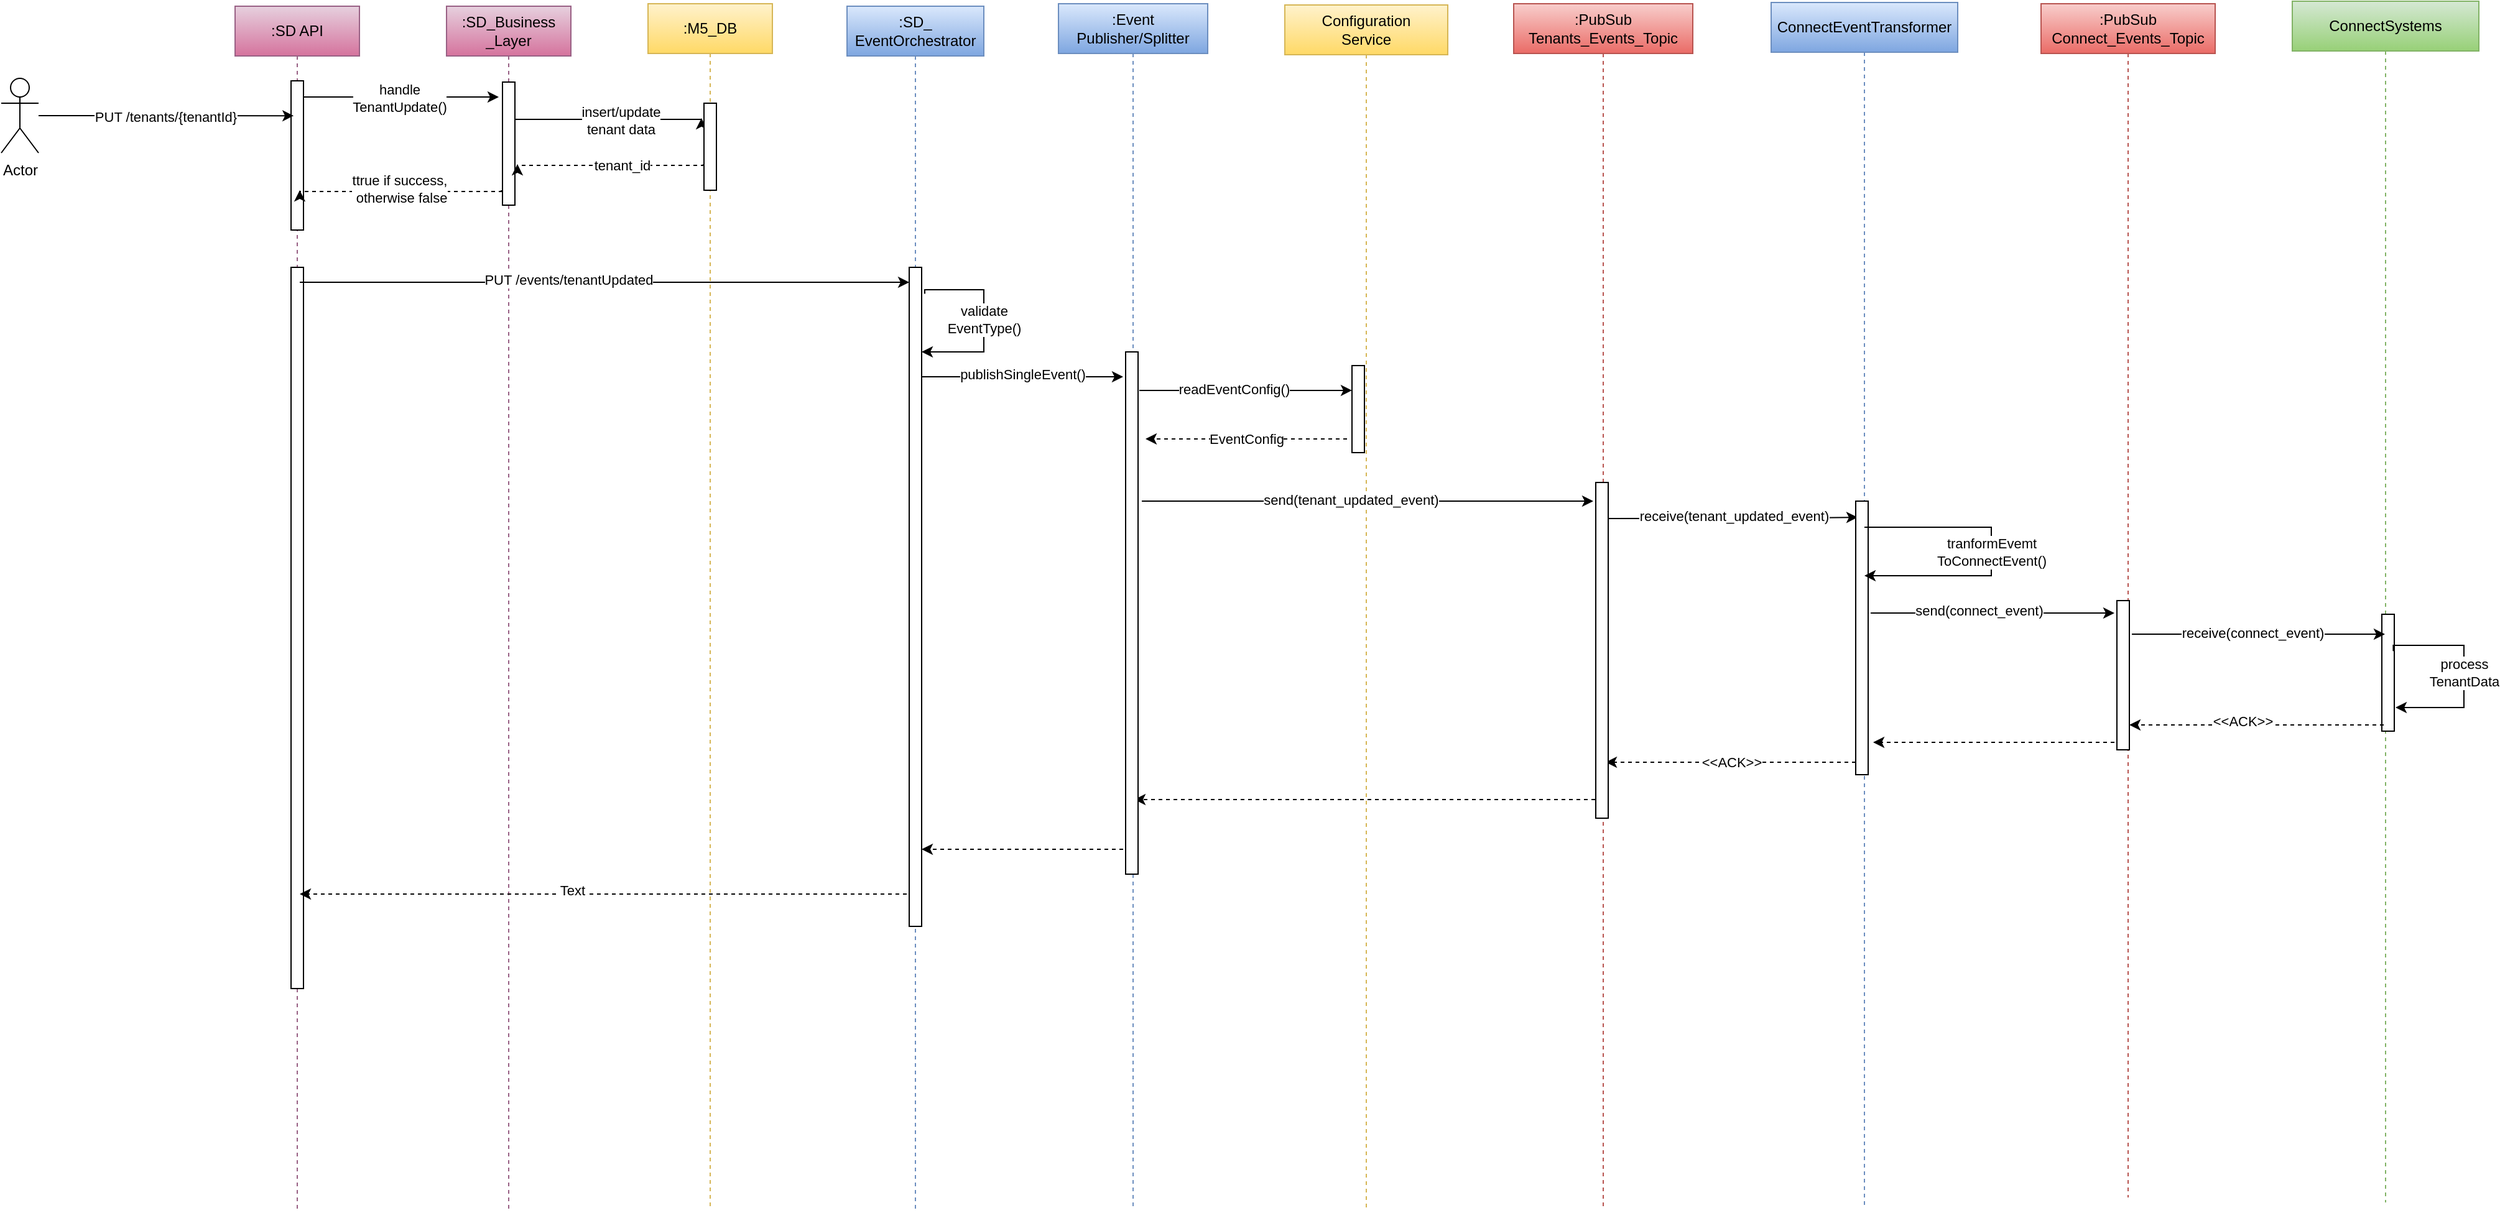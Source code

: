 <mxfile version="14.6.6" type="github">
  <diagram id="wsVGVrC98OWO0jVeLgIM" name="Page-1">
    <mxGraphModel dx="1869" dy="519" grid="1" gridSize="10" guides="1" tooltips="1" connect="1" arrows="1" fold="1" page="1" pageScale="1" pageWidth="850" pageHeight="1100" math="0" shadow="0">
      <root>
        <mxCell id="0" />
        <mxCell id="1" parent="0" />
        <mxCell id="pbnO0-b55QIynApQWYvF-12" style="edgeStyle=orthogonalEdgeStyle;rounded=0;orthogonalLoop=1;jettySize=auto;html=1;dashed=1;" parent="1" edge="1" source="zY8nQpZTPycgjdo67CNM-5">
          <mxGeometry relative="1" as="geometry">
            <mxPoint x="801" y="730" as="sourcePoint" />
            <mxPoint x="631" y="730" as="targetPoint" />
            <Array as="points">
              <mxPoint x="801" y="730" />
              <mxPoint x="801" y="730" />
            </Array>
          </mxGeometry>
        </mxCell>
        <mxCell id="pbnO0-b55QIynApQWYvF-11" value="&amp;lt;&amp;lt;ACK&amp;gt;&amp;gt;" style="edgeStyle=orthogonalEdgeStyle;rounded=0;orthogonalLoop=1;jettySize=auto;html=1;dashed=1;" parent="1" edge="1" source="NcaAzx0GMSJCMoGykMSQ-7">
          <mxGeometry relative="1" as="geometry">
            <mxPoint x="1180" y="700" as="sourcePoint" />
            <mxPoint x="1010" y="700" as="targetPoint" />
            <Array as="points">
              <mxPoint x="1185" y="700" />
              <mxPoint x="1185" y="700" />
            </Array>
          </mxGeometry>
        </mxCell>
        <mxCell id="pbnO0-b55QIynApQWYvF-9" style="edgeStyle=orthogonalEdgeStyle;rounded=0;orthogonalLoop=1;jettySize=auto;html=1;dashed=1;" parent="1" edge="1">
          <mxGeometry relative="1" as="geometry">
            <mxPoint x="1419" y="684" as="sourcePoint" />
            <mxPoint x="1225" y="684" as="targetPoint" />
            <Array as="points">
              <mxPoint x="1300.5" y="684" />
              <mxPoint x="1300.5" y="684" />
            </Array>
          </mxGeometry>
        </mxCell>
        <mxCell id="LciNZHoeIJGy0Ymbf-tn-1" style="edgeStyle=orthogonalEdgeStyle;rounded=0;orthogonalLoop=1;jettySize=auto;html=1;" parent="1" edge="1">
          <mxGeometry relative="1" as="geometry">
            <Array as="points">
              <mxPoint x="60" y="165" />
              <mxPoint x="60" y="165" />
            </Array>
            <mxPoint x="-42.5" y="165" as="sourcePoint" />
            <mxPoint x="120" y="165" as="targetPoint" />
          </mxGeometry>
        </mxCell>
        <mxCell id="6ORIFXL9XryPlKBzF7-T-1" value="handle&lt;br&gt;TenantUpdate()" style="edgeLabel;html=1;align=center;verticalAlign=middle;resizable=0;points=[];" parent="LciNZHoeIJGy0Ymbf-tn-1" vertex="1" connectable="0">
          <mxGeometry x="-0.145" y="-1" relative="1" as="geometry">
            <mxPoint x="13" as="offset" />
          </mxGeometry>
        </mxCell>
        <mxCell id="zY8nQpZTPycgjdo67CNM-1" value=":SD API" style="shape=umlLifeline;perimeter=lifelinePerimeter;whiteSpace=wrap;html=1;container=1;collapsible=0;recursiveResize=0;outlineConnect=0;gradientColor=#d5739d;fillColor=#e6d0de;strokeColor=#996185;" parent="1" vertex="1">
          <mxGeometry x="-92" y="92" width="100" height="968" as="geometry" />
        </mxCell>
        <mxCell id="LciNZHoeIJGy0Ymbf-tn-8" value="" style="html=1;points=[];perimeter=orthogonalPerimeter;" parent="zY8nQpZTPycgjdo67CNM-1" vertex="1">
          <mxGeometry x="45" y="60" width="10" height="120" as="geometry" />
        </mxCell>
        <mxCell id="LciNZHoeIJGy0Ymbf-tn-9" value="" style="html=1;points=[];perimeter=orthogonalPerimeter;" parent="zY8nQpZTPycgjdo67CNM-1" vertex="1">
          <mxGeometry x="45" y="210" width="10" height="580" as="geometry" />
        </mxCell>
        <mxCell id="LciNZHoeIJGy0Ymbf-tn-2" style="edgeStyle=orthogonalEdgeStyle;rounded=0;orthogonalLoop=1;jettySize=auto;html=1;entryX=-0.2;entryY=0.171;entryDx=0;entryDy=0;entryPerimeter=0;" parent="1" target="WMuNeyWW8-c9EEjek8OY-57" edge="1">
          <mxGeometry relative="1" as="geometry">
            <mxPoint x="127.5" y="184" as="sourcePoint" />
            <mxPoint x="289.5" y="183" as="targetPoint" />
            <Array as="points">
              <mxPoint x="128" y="183" />
            </Array>
          </mxGeometry>
        </mxCell>
        <mxCell id="R8Q6Vh__NJ2kKphbZyZh-1" value="insert/update&lt;br&gt;tenant data" style="edgeLabel;html=1;align=center;verticalAlign=middle;resizable=0;points=[];" vertex="1" connectable="0" parent="LciNZHoeIJGy0Ymbf-tn-2">
          <mxGeometry x="0.157" y="-1" relative="1" as="geometry">
            <mxPoint as="offset" />
          </mxGeometry>
        </mxCell>
        <mxCell id="zY8nQpZTPycgjdo67CNM-2" value=":SD_Business _Layer" style="shape=umlLifeline;perimeter=lifelinePerimeter;whiteSpace=wrap;html=1;container=1;collapsible=0;recursiveResize=0;outlineConnect=0;gradientColor=#d5739d;fillColor=#e6d0de;strokeColor=#996185;" parent="1" vertex="1">
          <mxGeometry x="78" y="92" width="100" height="968" as="geometry" />
        </mxCell>
        <mxCell id="LciNZHoeIJGy0Ymbf-tn-10" value="" style="html=1;points=[];perimeter=orthogonalPerimeter;" parent="zY8nQpZTPycgjdo67CNM-2" vertex="1">
          <mxGeometry x="45" y="61" width="10" height="99" as="geometry" />
        </mxCell>
        <mxCell id="zY8nQpZTPycgjdo67CNM-3" value=":SD_ EventOrchestrator" style="shape=umlLifeline;perimeter=lifelinePerimeter;whiteSpace=wrap;html=1;container=1;collapsible=0;recursiveResize=0;outlineConnect=0;gradientColor=#7ea6e0;fillColor=#dae8fc;strokeColor=#6c8ebf;" parent="1" vertex="1">
          <mxGeometry x="400" y="92" width="110" height="968" as="geometry" />
        </mxCell>
        <mxCell id="LciNZHoeIJGy0Ymbf-tn-13" value="" style="html=1;points=[];perimeter=orthogonalPerimeter;" parent="zY8nQpZTPycgjdo67CNM-3" vertex="1">
          <mxGeometry x="50" y="210" width="10" height="530" as="geometry" />
        </mxCell>
        <mxCell id="R8Q6Vh__NJ2kKphbZyZh-17" value="validate&lt;br&gt;EventType()" style="edgeStyle=orthogonalEdgeStyle;rounded=0;orthogonalLoop=1;jettySize=auto;html=1;exitX=1.251;exitY=0.04;exitDx=0;exitDy=0;exitPerimeter=0;" edge="1" parent="zY8nQpZTPycgjdo67CNM-3" source="LciNZHoeIJGy0Ymbf-tn-13" target="LciNZHoeIJGy0Ymbf-tn-13">
          <mxGeometry x="-0.008" relative="1" as="geometry">
            <mxPoint x="63" y="248" as="sourcePoint" />
            <Array as="points">
              <mxPoint x="63" y="228" />
              <mxPoint x="110" y="228" />
              <mxPoint x="110" y="278" />
            </Array>
            <mxPoint as="offset" />
          </mxGeometry>
        </mxCell>
        <mxCell id="zY8nQpZTPycgjdo67CNM-5" value=":PubSub&lt;br&gt;Tenants_Events_Topic" style="shape=umlLifeline;perimeter=lifelinePerimeter;whiteSpace=wrap;html=1;container=1;collapsible=0;recursiveResize=0;outlineConnect=0;fillColor=#f8cecc;strokeColor=#b85450;gradientColor=#ea6b66;" parent="1" vertex="1">
          <mxGeometry x="936" y="90" width="144" height="970" as="geometry" />
        </mxCell>
        <mxCell id="zY8nQpZTPycgjdo67CNM-6" value="ConnectEventTransformer" style="shape=umlLifeline;perimeter=lifelinePerimeter;whiteSpace=wrap;html=1;container=1;collapsible=0;recursiveResize=0;outlineConnect=0;gradientColor=#7ea6e0;fillColor=#dae8fc;strokeColor=#6c8ebf;" parent="1" vertex="1">
          <mxGeometry x="1143" y="89" width="150" height="968" as="geometry" />
        </mxCell>
        <mxCell id="zY8nQpZTPycgjdo67CNM-7" value="ConnectSystems" style="shape=umlLifeline;perimeter=lifelinePerimeter;whiteSpace=wrap;html=1;container=1;collapsible=0;recursiveResize=0;outlineConnect=0;gradientColor=#97d077;fillColor=#d5e8d4;strokeColor=#82b366;" parent="1" vertex="1">
          <mxGeometry x="1562" y="88" width="150" height="966" as="geometry" />
        </mxCell>
        <mxCell id="pbnO0-b55QIynApQWYvF-6" value="" style="html=1;points=[];perimeter=orthogonalPerimeter;" parent="zY8nQpZTPycgjdo67CNM-7" vertex="1">
          <mxGeometry x="72" y="493" width="10" height="94" as="geometry" />
        </mxCell>
        <mxCell id="pbnO0-b55QIynApQWYvF-7" value="process&lt;br&gt;TenantData" style="edgeStyle=orthogonalEdgeStyle;rounded=0;orthogonalLoop=1;jettySize=auto;html=1;exitX=0.923;exitY=0.209;exitDx=0;exitDy=0;exitPerimeter=0;" parent="zY8nQpZTPycgjdo67CNM-7" edge="1">
          <mxGeometry relative="1" as="geometry">
            <Array as="points">
              <mxPoint x="81" y="518" />
              <mxPoint x="138" y="518" />
              <mxPoint x="138" y="568" />
            </Array>
            <mxPoint x="81.23" y="522.646" as="sourcePoint" />
            <mxPoint x="83" y="568" as="targetPoint" />
          </mxGeometry>
        </mxCell>
        <mxCell id="LciNZHoeIJGy0Ymbf-tn-3" style="edgeStyle=orthogonalEdgeStyle;rounded=0;orthogonalLoop=1;jettySize=auto;html=1;dashed=1;" parent="1" edge="1">
          <mxGeometry relative="1" as="geometry">
            <mxPoint x="284.5" y="219" as="sourcePoint" />
            <mxPoint x="135" y="219" as="targetPoint" />
            <Array as="points">
              <mxPoint x="245" y="220" />
              <mxPoint x="245" y="220" />
            </Array>
          </mxGeometry>
        </mxCell>
        <mxCell id="R8Q6Vh__NJ2kKphbZyZh-2" value="tenant_id" style="edgeLabel;html=1;align=center;verticalAlign=middle;resizable=0;points=[];" vertex="1" connectable="0" parent="LciNZHoeIJGy0Ymbf-tn-3">
          <mxGeometry x="-0.541" relative="1" as="geometry">
            <mxPoint x="-32" as="offset" />
          </mxGeometry>
        </mxCell>
        <mxCell id="zY8nQpZTPycgjdo67CNM-8" value=":M5_DB" style="shape=umlLifeline;perimeter=lifelinePerimeter;whiteSpace=wrap;html=1;container=1;collapsible=0;recursiveResize=0;outlineConnect=0;gradientColor=#ffd966;fillColor=#fff2cc;strokeColor=#d6b656;" parent="1" vertex="1">
          <mxGeometry x="240" y="90" width="100" height="970" as="geometry" />
        </mxCell>
        <mxCell id="WMuNeyWW8-c9EEjek8OY-57" value="" style="html=1;points=[];perimeter=orthogonalPerimeter;" parent="zY8nQpZTPycgjdo67CNM-8" vertex="1">
          <mxGeometry x="45" y="80" width="10" height="70" as="geometry" />
        </mxCell>
        <mxCell id="W97xWJwRIzDxVlKYJ5EZ-1" value="PUT /tenants/{tenantId}" style="edgeStyle=orthogonalEdgeStyle;rounded=0;orthogonalLoop=1;jettySize=auto;html=1;entryX=0.471;entryY=0.153;entryDx=0;entryDy=0;entryPerimeter=0;" parent="1" source="zY8nQpZTPycgjdo67CNM-9" edge="1">
          <mxGeometry relative="1" as="geometry">
            <mxPoint x="-44.9" y="180.104" as="targetPoint" />
          </mxGeometry>
        </mxCell>
        <mxCell id="zY8nQpZTPycgjdo67CNM-9" value="Actor" style="shape=umlActor;verticalLabelPosition=bottom;verticalAlign=top;html=1;" parent="1" vertex="1">
          <mxGeometry x="-280" y="150" width="30" height="60" as="geometry" />
        </mxCell>
        <mxCell id="LciNZHoeIJGy0Ymbf-tn-4" style="edgeStyle=orthogonalEdgeStyle;rounded=0;orthogonalLoop=1;jettySize=auto;html=1;dashed=1;" parent="1" edge="1">
          <mxGeometry relative="1" as="geometry">
            <mxPoint x="122" y="240" as="sourcePoint" />
            <mxPoint x="-40" y="240" as="targetPoint" />
            <Array as="points">
              <mxPoint x="82.5" y="241" />
              <mxPoint x="82.5" y="241" />
            </Array>
          </mxGeometry>
        </mxCell>
        <mxCell id="R8Q6Vh__NJ2kKphbZyZh-3" value="ttrue if success,&lt;br&gt;&amp;nbsp;otherwise false&lt;br&gt;" style="edgeLabel;html=1;align=center;verticalAlign=middle;resizable=0;points=[];" vertex="1" connectable="0" parent="LciNZHoeIJGy0Ymbf-tn-4">
          <mxGeometry x="0.019" y="-2" relative="1" as="geometry">
            <mxPoint as="offset" />
          </mxGeometry>
        </mxCell>
        <mxCell id="LciNZHoeIJGy0Ymbf-tn-5" style="edgeStyle=orthogonalEdgeStyle;rounded=0;orthogonalLoop=1;jettySize=auto;html=1;" parent="1" edge="1">
          <mxGeometry relative="1" as="geometry">
            <mxPoint x="-40" y="314.004" as="sourcePoint" />
            <mxPoint x="450" y="314" as="targetPoint" />
            <Array as="points">
              <mxPoint x="340" y="314" />
              <mxPoint x="340" y="314" />
            </Array>
          </mxGeometry>
        </mxCell>
        <mxCell id="R8Q6Vh__NJ2kKphbZyZh-5" value="PUT /events/tenantUpdated" style="edgeLabel;html=1;align=center;verticalAlign=middle;resizable=0;points=[];" vertex="1" connectable="0" parent="LciNZHoeIJGy0Ymbf-tn-5">
          <mxGeometry x="-0.118" y="2" relative="1" as="geometry">
            <mxPoint as="offset" />
          </mxGeometry>
        </mxCell>
        <mxCell id="LciNZHoeIJGy0Ymbf-tn-6" style="edgeStyle=orthogonalEdgeStyle;rounded=0;orthogonalLoop=1;jettySize=auto;html=1;" parent="1" edge="1">
          <mxGeometry relative="1" as="geometry">
            <mxPoint x="460" y="391" as="sourcePoint" />
            <mxPoint x="622" y="390" as="targetPoint" />
            <Array as="points">
              <mxPoint x="460.5" y="390" />
            </Array>
          </mxGeometry>
        </mxCell>
        <mxCell id="R8Q6Vh__NJ2kKphbZyZh-6" value="publishSingleEvent()" style="edgeLabel;html=1;align=center;verticalAlign=middle;resizable=0;points=[];" vertex="1" connectable="0" parent="LciNZHoeIJGy0Ymbf-tn-6">
          <mxGeometry x="-0.203" y="-4" relative="1" as="geometry">
            <mxPoint x="17" y="-6" as="offset" />
          </mxGeometry>
        </mxCell>
        <mxCell id="LciNZHoeIJGy0Ymbf-tn-15" style="edgeStyle=orthogonalEdgeStyle;rounded=0;orthogonalLoop=1;jettySize=auto;html=1;entryX=0.001;entryY=0.357;entryDx=0;entryDy=0;entryPerimeter=0;" parent="1" edge="1">
          <mxGeometry relative="1" as="geometry">
            <mxPoint x="635" y="400.99" as="sourcePoint" />
            <mxPoint x="806.01" y="400.99" as="targetPoint" />
            <Array as="points">
              <mxPoint x="690" y="401" />
              <mxPoint x="690" y="401" />
            </Array>
          </mxGeometry>
        </mxCell>
        <mxCell id="R8Q6Vh__NJ2kKphbZyZh-20" value="readEventConfig()" style="edgeLabel;html=1;align=center;verticalAlign=middle;resizable=0;points=[];" vertex="1" connectable="0" parent="LciNZHoeIJGy0Ymbf-tn-15">
          <mxGeometry x="-0.111" y="1" relative="1" as="geometry">
            <mxPoint as="offset" />
          </mxGeometry>
        </mxCell>
        <mxCell id="LciNZHoeIJGy0Ymbf-tn-18" value=":PubSub&lt;br&gt;Connect_Events_Topic" style="shape=umlLifeline;perimeter=lifelinePerimeter;whiteSpace=wrap;html=1;container=1;collapsible=0;recursiveResize=0;outlineConnect=0;gradientColor=#ea6b66;fillColor=#f8cecc;strokeColor=#b85450;" parent="1" vertex="1">
          <mxGeometry x="1360" y="90" width="140" height="960" as="geometry" />
        </mxCell>
        <mxCell id="NcaAzx0GMSJCMoGykMSQ-3" style="edgeStyle=orthogonalEdgeStyle;rounded=0;orthogonalLoop=1;jettySize=auto;html=1;exitX=1.267;exitY=0.063;exitDx=0;exitDy=0;exitPerimeter=0;entryX=0.151;entryY=0.042;entryDx=0;entryDy=0;entryPerimeter=0;" parent="1" edge="1">
          <mxGeometry relative="1" as="geometry">
            <mxPoint x="1011.67" y="503.94" as="sourcePoint" />
            <mxPoint x="1212.51" y="503.02" as="targetPoint" />
            <Array as="points">
              <mxPoint x="1134" y="503" />
            </Array>
          </mxGeometry>
        </mxCell>
        <mxCell id="R8Q6Vh__NJ2kKphbZyZh-8" value="receive(tenant_updated_event)" style="edgeLabel;html=1;align=center;verticalAlign=middle;resizable=0;points=[];" vertex="1" connectable="0" parent="NcaAzx0GMSJCMoGykMSQ-3">
          <mxGeometry x="-0.234" y="2" relative="1" as="geometry">
            <mxPoint x="24" as="offset" />
          </mxGeometry>
        </mxCell>
        <mxCell id="NcaAzx0GMSJCMoGykMSQ-8" style="edgeStyle=orthogonalEdgeStyle;rounded=0;orthogonalLoop=1;jettySize=auto;html=1;" parent="1" edge="1">
          <mxGeometry relative="1" as="geometry">
            <mxPoint x="1223" y="580" as="sourcePoint" />
            <mxPoint x="1419" y="580" as="targetPoint" />
            <Array as="points">
              <mxPoint x="1369" y="580" />
              <mxPoint x="1369" y="580" />
            </Array>
          </mxGeometry>
        </mxCell>
        <mxCell id="R8Q6Vh__NJ2kKphbZyZh-9" value="send(connect_event)" style="edgeLabel;html=1;align=center;verticalAlign=middle;resizable=0;points=[];" vertex="1" connectable="0" parent="NcaAzx0GMSJCMoGykMSQ-8">
          <mxGeometry x="-0.321" y="3" relative="1" as="geometry">
            <mxPoint x="20" y="1" as="offset" />
          </mxGeometry>
        </mxCell>
        <mxCell id="NcaAzx0GMSJCMoGykMSQ-10" style="edgeStyle=orthogonalEdgeStyle;rounded=0;orthogonalLoop=1;jettySize=auto;html=1;exitX=1.201;exitY=0.158;exitDx=0;exitDy=0;exitPerimeter=0;" parent="1" edge="1">
          <mxGeometry relative="1" as="geometry">
            <mxPoint x="1433.01" y="596.96" as="sourcePoint" />
            <mxPoint x="1636.5" y="597" as="targetPoint" />
            <Array as="points">
              <mxPoint x="1510" y="597" />
              <mxPoint x="1510" y="597" />
            </Array>
          </mxGeometry>
        </mxCell>
        <mxCell id="R8Q6Vh__NJ2kKphbZyZh-27" value="receive(connect_event)" style="edgeLabel;html=1;align=center;verticalAlign=middle;resizable=0;points=[];" vertex="1" connectable="0" parent="NcaAzx0GMSJCMoGykMSQ-10">
          <mxGeometry x="-0.251" y="3" relative="1" as="geometry">
            <mxPoint x="21" y="2" as="offset" />
          </mxGeometry>
        </mxCell>
        <mxCell id="pbnO0-b55QIynApQWYvF-8" style="edgeStyle=orthogonalEdgeStyle;rounded=0;orthogonalLoop=1;jettySize=auto;html=1;dashed=1;" parent="1" edge="1">
          <mxGeometry relative="1" as="geometry">
            <Array as="points">
              <mxPoint x="1505.5" y="670" />
              <mxPoint x="1505.5" y="670" />
            </Array>
            <mxPoint x="1635.5" y="670" as="sourcePoint" />
            <mxPoint x="1431" y="670" as="targetPoint" />
          </mxGeometry>
        </mxCell>
        <mxCell id="R8Q6Vh__NJ2kKphbZyZh-28" value="&amp;lt;&amp;lt;ACK&amp;gt;&amp;gt;" style="edgeLabel;html=1;align=center;verticalAlign=middle;resizable=0;points=[];" vertex="1" connectable="0" parent="pbnO0-b55QIynApQWYvF-8">
          <mxGeometry x="0.112" y="-3" relative="1" as="geometry">
            <mxPoint as="offset" />
          </mxGeometry>
        </mxCell>
        <mxCell id="zY8nQpZTPycgjdo67CNM-4" value=":Event Publisher/Splitter" style="shape=umlLifeline;perimeter=lifelinePerimeter;whiteSpace=wrap;html=1;container=1;collapsible=0;recursiveResize=0;outlineConnect=0;gradientColor=#7ea6e0;fillColor=#dae8fc;strokeColor=#6c8ebf;" parent="1" vertex="1">
          <mxGeometry x="570" y="90" width="120" height="970" as="geometry" />
        </mxCell>
        <mxCell id="LciNZHoeIJGy0Ymbf-tn-14" value="" style="html=1;points=[];perimeter=orthogonalPerimeter;" parent="zY8nQpZTPycgjdo67CNM-4" vertex="1">
          <mxGeometry x="54" y="280" width="10" height="420" as="geometry" />
        </mxCell>
        <mxCell id="NcaAzx0GMSJCMoGykMSQ-2" value="" style="html=1;points=[];perimeter=orthogonalPerimeter;" parent="zY8nQpZTPycgjdo67CNM-4" vertex="1">
          <mxGeometry x="432" y="385" width="10" height="270" as="geometry" />
        </mxCell>
        <mxCell id="NcaAzx0GMSJCMoGykMSQ-7" value="" style="html=1;points=[];perimeter=orthogonalPerimeter;" parent="zY8nQpZTPycgjdo67CNM-4" vertex="1">
          <mxGeometry x="641" y="400" width="10" height="220" as="geometry" />
        </mxCell>
        <mxCell id="NcaAzx0GMSJCMoGykMSQ-9" value="" style="html=1;points=[];perimeter=orthogonalPerimeter;" parent="zY8nQpZTPycgjdo67CNM-4" vertex="1">
          <mxGeometry x="851" y="480" width="10" height="120" as="geometry" />
        </mxCell>
        <mxCell id="pbnO0-b55QIynApQWYvF-14" style="edgeStyle=orthogonalEdgeStyle;rounded=0;orthogonalLoop=1;jettySize=auto;html=1;dashed=1;" parent="1" edge="1">
          <mxGeometry relative="1" as="geometry">
            <mxPoint x="622" y="770" as="sourcePoint" />
            <mxPoint x="460" y="770" as="targetPoint" />
            <Array as="points">
              <mxPoint x="622" y="770" />
              <mxPoint x="460" y="770" />
            </Array>
          </mxGeometry>
        </mxCell>
        <mxCell id="pbnO0-b55QIynApQWYvF-19" style="edgeStyle=orthogonalEdgeStyle;rounded=0;orthogonalLoop=1;jettySize=auto;html=1;dashed=1;" parent="1" edge="1">
          <mxGeometry relative="1" as="geometry">
            <mxPoint x="448" y="806" as="sourcePoint" />
            <mxPoint x="-40" y="806" as="targetPoint" />
            <Array as="points">
              <mxPoint x="168" y="806" />
              <mxPoint x="168" y="806" />
            </Array>
          </mxGeometry>
        </mxCell>
        <mxCell id="R8Q6Vh__NJ2kKphbZyZh-29" value="Text" style="edgeLabel;html=1;align=center;verticalAlign=middle;resizable=0;points=[];" vertex="1" connectable="0" parent="pbnO0-b55QIynApQWYvF-19">
          <mxGeometry x="0.103" y="-3" relative="1" as="geometry">
            <mxPoint as="offset" />
          </mxGeometry>
        </mxCell>
        <mxCell id="R8Q6Vh__NJ2kKphbZyZh-12" value="Configuration&lt;br&gt;Service" style="shape=umlLifeline;perimeter=lifelinePerimeter;whiteSpace=wrap;html=1;container=1;collapsible=0;recursiveResize=0;outlineConnect=0;gradientColor=#ffd966;fillColor=#fff2cc;strokeColor=#d6b656;" vertex="1" parent="1">
          <mxGeometry x="752" y="91" width="131" height="970" as="geometry" />
        </mxCell>
        <mxCell id="R8Q6Vh__NJ2kKphbZyZh-13" value="" style="html=1;points=[];perimeter=orthogonalPerimeter;" vertex="1" parent="R8Q6Vh__NJ2kKphbZyZh-12">
          <mxGeometry x="54" y="290" width="10" height="70" as="geometry" />
        </mxCell>
        <mxCell id="R8Q6Vh__NJ2kKphbZyZh-18" value="EventConfig" style="edgeStyle=orthogonalEdgeStyle;rounded=0;orthogonalLoop=1;jettySize=auto;html=1;dashed=1;" edge="1" parent="1">
          <mxGeometry relative="1" as="geometry">
            <mxPoint x="802" y="440" as="sourcePoint" />
            <mxPoint x="640" y="440" as="targetPoint" />
            <Array as="points">
              <mxPoint x="802" y="440" />
            </Array>
          </mxGeometry>
        </mxCell>
        <mxCell id="R8Q6Vh__NJ2kKphbZyZh-21" style="edgeStyle=orthogonalEdgeStyle;rounded=0;orthogonalLoop=1;jettySize=auto;html=1;" edge="1" parent="1">
          <mxGeometry relative="1" as="geometry">
            <mxPoint x="637" y="490" as="sourcePoint" />
            <mxPoint x="1000" y="490" as="targetPoint" />
            <Array as="points">
              <mxPoint x="900" y="490" />
              <mxPoint x="900" y="490" />
            </Array>
          </mxGeometry>
        </mxCell>
        <mxCell id="R8Q6Vh__NJ2kKphbZyZh-22" value="send(tenant_updated_event)" style="edgeLabel;html=1;align=center;verticalAlign=middle;resizable=0;points=[];" vertex="1" connectable="0" parent="R8Q6Vh__NJ2kKphbZyZh-21">
          <mxGeometry x="-0.217" y="-1" relative="1" as="geometry">
            <mxPoint x="26" y="-2" as="offset" />
          </mxGeometry>
        </mxCell>
        <mxCell id="R8Q6Vh__NJ2kKphbZyZh-26" value="tranformEvemt&lt;br&gt;ToConnectEvent()" style="edgeStyle=orthogonalEdgeStyle;rounded=0;orthogonalLoop=1;jettySize=auto;html=1;" edge="1" parent="1" source="zY8nQpZTPycgjdo67CNM-6" target="zY8nQpZTPycgjdo67CNM-6">
          <mxGeometry x="-0.004" relative="1" as="geometry">
            <mxPoint x="1276.51" y="511.04" as="sourcePoint" />
            <mxPoint x="1275" y="546.6" as="targetPoint" />
            <Array as="points">
              <mxPoint x="1320" y="511" />
              <mxPoint x="1320" y="550" />
            </Array>
            <mxPoint y="1" as="offset" />
          </mxGeometry>
        </mxCell>
      </root>
    </mxGraphModel>
  </diagram>
</mxfile>
